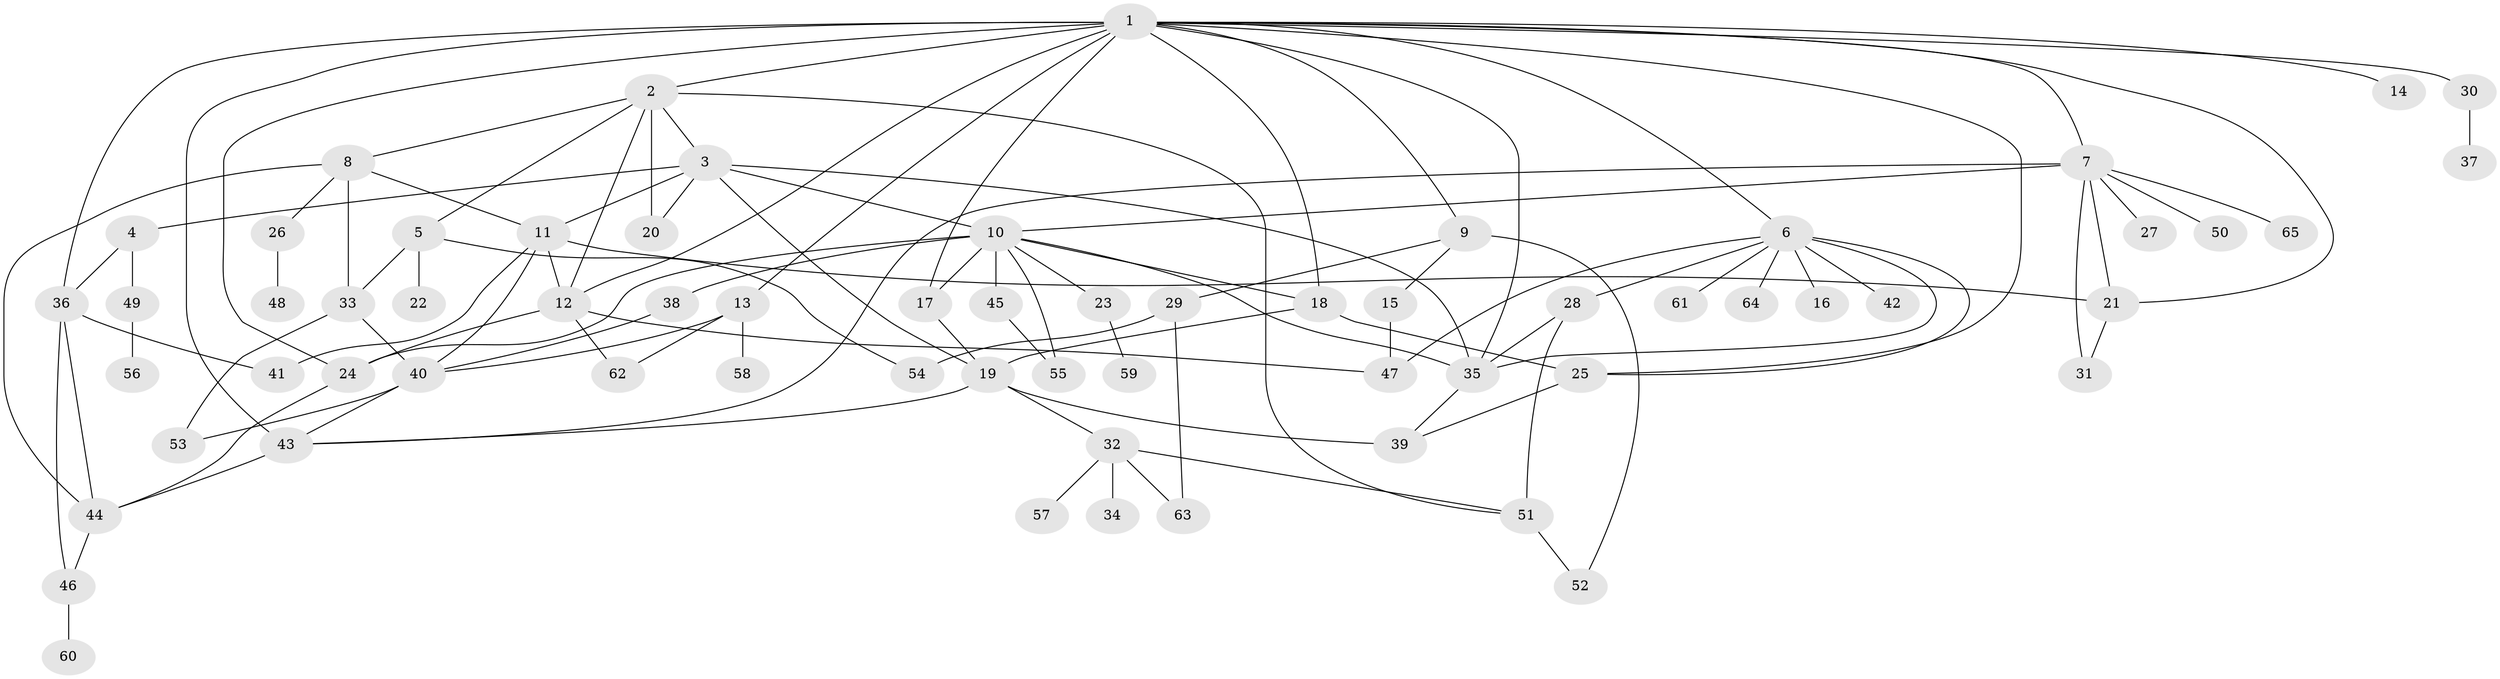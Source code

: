 // original degree distribution, {21: 0.007692307692307693, 10: 0.007692307692307693, 8: 0.03076923076923077, 3: 0.18461538461538463, 7: 0.015384615384615385, 9: 0.007692307692307693, 6: 0.038461538461538464, 5: 0.05384615384615385, 14: 0.007692307692307693, 2: 0.17692307692307693, 1: 0.43846153846153846, 4: 0.03076923076923077}
// Generated by graph-tools (version 1.1) at 2025/35/03/09/25 02:35:34]
// undirected, 65 vertices, 109 edges
graph export_dot {
graph [start="1"]
  node [color=gray90,style=filled];
  1;
  2;
  3;
  4;
  5;
  6;
  7;
  8;
  9;
  10;
  11;
  12;
  13;
  14;
  15;
  16;
  17;
  18;
  19;
  20;
  21;
  22;
  23;
  24;
  25;
  26;
  27;
  28;
  29;
  30;
  31;
  32;
  33;
  34;
  35;
  36;
  37;
  38;
  39;
  40;
  41;
  42;
  43;
  44;
  45;
  46;
  47;
  48;
  49;
  50;
  51;
  52;
  53;
  54;
  55;
  56;
  57;
  58;
  59;
  60;
  61;
  62;
  63;
  64;
  65;
  1 -- 2 [weight=1.0];
  1 -- 6 [weight=1.0];
  1 -- 7 [weight=1.0];
  1 -- 9 [weight=1.0];
  1 -- 12 [weight=1.0];
  1 -- 13 [weight=1.0];
  1 -- 14 [weight=1.0];
  1 -- 17 [weight=1.0];
  1 -- 18 [weight=1.0];
  1 -- 21 [weight=1.0];
  1 -- 24 [weight=1.0];
  1 -- 25 [weight=2.0];
  1 -- 30 [weight=1.0];
  1 -- 35 [weight=1.0];
  1 -- 36 [weight=1.0];
  1 -- 43 [weight=4.0];
  2 -- 3 [weight=1.0];
  2 -- 5 [weight=1.0];
  2 -- 8 [weight=1.0];
  2 -- 12 [weight=1.0];
  2 -- 20 [weight=3.0];
  2 -- 51 [weight=1.0];
  3 -- 4 [weight=1.0];
  3 -- 10 [weight=1.0];
  3 -- 11 [weight=1.0];
  3 -- 19 [weight=1.0];
  3 -- 20 [weight=1.0];
  3 -- 35 [weight=1.0];
  4 -- 36 [weight=1.0];
  4 -- 49 [weight=1.0];
  5 -- 22 [weight=3.0];
  5 -- 33 [weight=1.0];
  5 -- 54 [weight=1.0];
  6 -- 16 [weight=1.0];
  6 -- 25 [weight=1.0];
  6 -- 28 [weight=1.0];
  6 -- 35 [weight=2.0];
  6 -- 42 [weight=1.0];
  6 -- 47 [weight=1.0];
  6 -- 61 [weight=1.0];
  6 -- 64 [weight=1.0];
  7 -- 10 [weight=1.0];
  7 -- 21 [weight=1.0];
  7 -- 27 [weight=1.0];
  7 -- 31 [weight=1.0];
  7 -- 43 [weight=1.0];
  7 -- 50 [weight=1.0];
  7 -- 65 [weight=1.0];
  8 -- 11 [weight=1.0];
  8 -- 26 [weight=1.0];
  8 -- 33 [weight=1.0];
  8 -- 44 [weight=1.0];
  9 -- 15 [weight=1.0];
  9 -- 29 [weight=1.0];
  9 -- 52 [weight=1.0];
  10 -- 17 [weight=1.0];
  10 -- 18 [weight=1.0];
  10 -- 23 [weight=1.0];
  10 -- 24 [weight=1.0];
  10 -- 35 [weight=1.0];
  10 -- 38 [weight=1.0];
  10 -- 45 [weight=3.0];
  10 -- 55 [weight=1.0];
  11 -- 12 [weight=2.0];
  11 -- 21 [weight=1.0];
  11 -- 40 [weight=1.0];
  11 -- 41 [weight=1.0];
  12 -- 24 [weight=1.0];
  12 -- 47 [weight=1.0];
  12 -- 62 [weight=1.0];
  13 -- 40 [weight=1.0];
  13 -- 58 [weight=1.0];
  13 -- 62 [weight=1.0];
  15 -- 47 [weight=1.0];
  17 -- 19 [weight=1.0];
  18 -- 19 [weight=1.0];
  18 -- 25 [weight=1.0];
  19 -- 32 [weight=1.0];
  19 -- 39 [weight=2.0];
  19 -- 43 [weight=1.0];
  21 -- 31 [weight=1.0];
  23 -- 59 [weight=1.0];
  24 -- 44 [weight=1.0];
  25 -- 39 [weight=1.0];
  26 -- 48 [weight=2.0];
  28 -- 35 [weight=1.0];
  28 -- 51 [weight=2.0];
  29 -- 54 [weight=1.0];
  29 -- 63 [weight=1.0];
  30 -- 37 [weight=1.0];
  32 -- 34 [weight=1.0];
  32 -- 51 [weight=1.0];
  32 -- 57 [weight=1.0];
  32 -- 63 [weight=1.0];
  33 -- 40 [weight=4.0];
  33 -- 53 [weight=1.0];
  35 -- 39 [weight=1.0];
  36 -- 41 [weight=1.0];
  36 -- 44 [weight=1.0];
  36 -- 46 [weight=1.0];
  38 -- 40 [weight=1.0];
  40 -- 43 [weight=1.0];
  40 -- 53 [weight=1.0];
  43 -- 44 [weight=1.0];
  44 -- 46 [weight=1.0];
  45 -- 55 [weight=1.0];
  46 -- 60 [weight=1.0];
  49 -- 56 [weight=1.0];
  51 -- 52 [weight=1.0];
}
